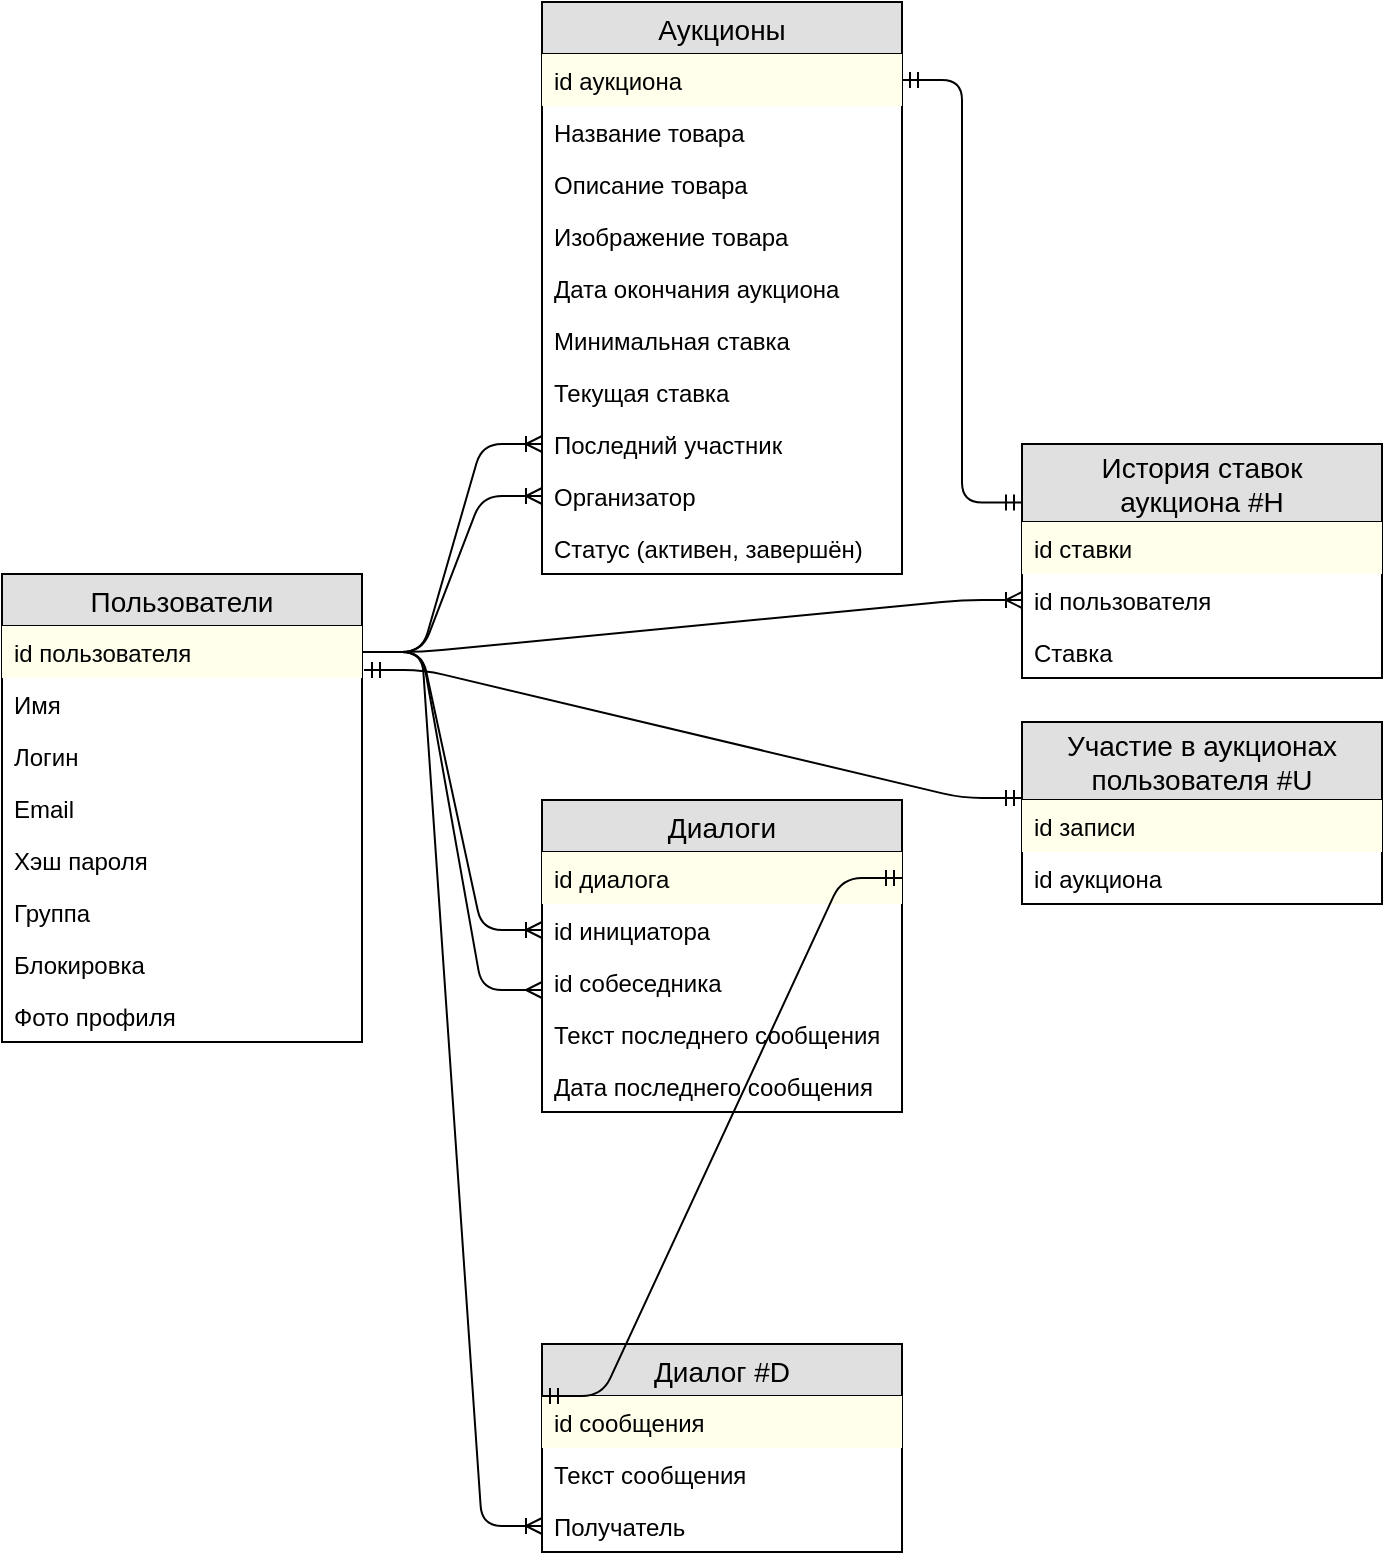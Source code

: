 <mxfile version="10.7.5" type="github"><diagram id="spe9ibWGay3tiWmR8AUw" name="Page-1"><mxGraphModel dx="1215" dy="982" grid="1" gridSize="10" guides="1" tooltips="1" connect="1" arrows="1" fold="1" page="1" pageScale="1" pageWidth="827" pageHeight="1169" math="0" shadow="0"><root><mxCell id="0"/><mxCell id="1" parent="0"/><mxCell id="jKF45xQB71UQ468tf3px-1" value="Пользователи" style="swimlane;fontStyle=0;childLayout=stackLayout;horizontal=1;startSize=26;fillColor=#e0e0e0;horizontalStack=0;resizeParent=1;resizeParentMax=0;resizeLast=0;collapsible=1;marginBottom=0;swimlaneFillColor=#ffffff;align=center;fontSize=14;" parent="1" vertex="1"><mxGeometry x="10" y="432" width="180" height="234" as="geometry"/></mxCell><mxCell id="jKF45xQB71UQ468tf3px-15" value="id пользователя" style="text;strokeColor=none;fillColor=#FFFFEB;spacingLeft=4;spacingRight=4;overflow=hidden;rotatable=0;points=[[0,0.5],[1,0.5]];portConstraint=eastwest;fontSize=12;" parent="jKF45xQB71UQ468tf3px-1" vertex="1"><mxGeometry y="26" width="180" height="26" as="geometry"/></mxCell><mxCell id="jKF45xQB71UQ468tf3px-5" value="Имя" style="text;strokeColor=none;fillColor=none;spacingLeft=4;spacingRight=4;overflow=hidden;rotatable=0;points=[[0,0.5],[1,0.5]];portConstraint=eastwest;fontSize=12;" parent="jKF45xQB71UQ468tf3px-1" vertex="1"><mxGeometry y="52" width="180" height="26" as="geometry"/></mxCell><mxCell id="jKF45xQB71UQ468tf3px-2" value="Логин" style="text;strokeColor=none;fillColor=none;spacingLeft=4;spacingRight=4;overflow=hidden;rotatable=0;points=[[0,0.5],[1,0.5]];portConstraint=eastwest;fontSize=12;" parent="jKF45xQB71UQ468tf3px-1" vertex="1"><mxGeometry y="78" width="180" height="26" as="geometry"/></mxCell><mxCell id="jKF45xQB71UQ468tf3px-3" value="Email" style="text;strokeColor=none;fillColor=none;spacingLeft=4;spacingRight=4;overflow=hidden;rotatable=0;points=[[0,0.5],[1,0.5]];portConstraint=eastwest;fontSize=12;" parent="jKF45xQB71UQ468tf3px-1" vertex="1"><mxGeometry y="104" width="180" height="26" as="geometry"/></mxCell><mxCell id="jKF45xQB71UQ468tf3px-4" value="Хэш пароля" style="text;strokeColor=none;fillColor=none;spacingLeft=4;spacingRight=4;overflow=hidden;rotatable=0;points=[[0,0.5],[1,0.5]];portConstraint=eastwest;fontSize=12;" parent="jKF45xQB71UQ468tf3px-1" vertex="1"><mxGeometry y="130" width="180" height="26" as="geometry"/></mxCell><mxCell id="jKF45xQB71UQ468tf3px-7" value="Группа" style="text;strokeColor=none;fillColor=none;spacingLeft=4;spacingRight=4;overflow=hidden;rotatable=0;points=[[0,0.5],[1,0.5]];portConstraint=eastwest;fontSize=12;" parent="jKF45xQB71UQ468tf3px-1" vertex="1"><mxGeometry y="156" width="180" height="26" as="geometry"/></mxCell><mxCell id="jQnN2qOyAH_XbBuK6EvY-1" value="Блокировка" style="text;strokeColor=none;fillColor=none;spacingLeft=4;spacingRight=4;overflow=hidden;rotatable=0;points=[[0,0.5],[1,0.5]];portConstraint=eastwest;fontSize=12;" vertex="1" parent="jKF45xQB71UQ468tf3px-1"><mxGeometry y="182" width="180" height="26" as="geometry"/></mxCell><mxCell id="jKF45xQB71UQ468tf3px-6" value="Фото профиля" style="text;strokeColor=none;fillColor=none;spacingLeft=4;spacingRight=4;overflow=hidden;rotatable=0;points=[[0,0.5],[1,0.5]];portConstraint=eastwest;fontSize=12;" parent="jKF45xQB71UQ468tf3px-1" vertex="1"><mxGeometry y="208" width="180" height="26" as="geometry"/></mxCell><mxCell id="jKF45xQB71UQ468tf3px-8" value="Диалоги" style="swimlane;fontStyle=0;childLayout=stackLayout;horizontal=1;startSize=26;fillColor=#e0e0e0;horizontalStack=0;resizeParent=1;resizeParentMax=0;resizeLast=0;collapsible=1;marginBottom=0;swimlaneFillColor=#ffffff;align=center;fontSize=14;" parent="1" vertex="1"><mxGeometry x="280" y="545" width="180" height="156" as="geometry"/></mxCell><mxCell id="jKF45xQB71UQ468tf3px-9" value="id диалога" style="text;strokeColor=none;fillColor=#FFFFEB;spacingLeft=4;spacingRight=4;overflow=hidden;rotatable=0;points=[[0,0.5],[1,0.5]];portConstraint=eastwest;fontSize=12;" parent="jKF45xQB71UQ468tf3px-8" vertex="1"><mxGeometry y="26" width="180" height="26" as="geometry"/></mxCell><mxCell id="jKF45xQB71UQ468tf3px-10" value="id инициатора" style="text;strokeColor=none;fillColor=none;spacingLeft=4;spacingRight=4;overflow=hidden;rotatable=0;points=[[0,0.5],[1,0.5]];portConstraint=eastwest;fontSize=12;" parent="jKF45xQB71UQ468tf3px-8" vertex="1"><mxGeometry y="52" width="180" height="26" as="geometry"/></mxCell><mxCell id="2buQh5qgMfqJvpQ6-ZKx-1" value="id собеседника" style="text;strokeColor=none;fillColor=none;spacingLeft=4;spacingRight=4;overflow=hidden;rotatable=0;points=[[0,0.5],[1,0.5]];portConstraint=eastwest;fontSize=12;" parent="jKF45xQB71UQ468tf3px-8" vertex="1"><mxGeometry y="78" width="180" height="26" as="geometry"/></mxCell><mxCell id="jKF45xQB71UQ468tf3px-11" value="Текст последнего сообщения" style="text;strokeColor=none;fillColor=none;spacingLeft=4;spacingRight=4;overflow=hidden;rotatable=0;points=[[0,0.5],[1,0.5]];portConstraint=eastwest;fontSize=12;" parent="jKF45xQB71UQ468tf3px-8" vertex="1"><mxGeometry y="104" width="180" height="26" as="geometry"/></mxCell><mxCell id="jQnN2qOyAH_XbBuK6EvY-6" value="Дата последнего сообщения" style="text;strokeColor=none;fillColor=none;spacingLeft=4;spacingRight=4;overflow=hidden;rotatable=0;points=[[0,0.5],[1,0.5]];portConstraint=eastwest;fontSize=12;" vertex="1" parent="jKF45xQB71UQ468tf3px-8"><mxGeometry y="130" width="180" height="26" as="geometry"/></mxCell><mxCell id="jKF45xQB71UQ468tf3px-16" value="Аукционы" style="swimlane;fontStyle=0;childLayout=stackLayout;horizontal=1;startSize=26;fillColor=#e0e0e0;horizontalStack=0;resizeParent=1;resizeParentMax=0;resizeLast=0;collapsible=1;marginBottom=0;swimlaneFillColor=#ffffff;align=center;fontSize=14;" parent="1" vertex="1"><mxGeometry x="280" y="146" width="180" height="286" as="geometry"/></mxCell><mxCell id="jKF45xQB71UQ468tf3px-17" value="id аукциона" style="text;strokeColor=none;fillColor=#FFFFEB;spacingLeft=4;spacingRight=4;overflow=hidden;rotatable=0;points=[[0,0.5],[1,0.5]];portConstraint=eastwest;fontSize=12;" parent="jKF45xQB71UQ468tf3px-16" vertex="1"><mxGeometry y="26" width="180" height="26" as="geometry"/></mxCell><mxCell id="jKF45xQB71UQ468tf3px-18" value="Название товара" style="text;strokeColor=none;fillColor=none;spacingLeft=4;spacingRight=4;overflow=hidden;rotatable=0;points=[[0,0.5],[1,0.5]];portConstraint=eastwest;fontSize=12;" parent="jKF45xQB71UQ468tf3px-16" vertex="1"><mxGeometry y="52" width="180" height="26" as="geometry"/></mxCell><mxCell id="jKF45xQB71UQ468tf3px-19" value="Описание товара" style="text;strokeColor=none;fillColor=none;spacingLeft=4;spacingRight=4;overflow=hidden;rotatable=0;points=[[0,0.5],[1,0.5]];portConstraint=eastwest;fontSize=12;" parent="jKF45xQB71UQ468tf3px-16" vertex="1"><mxGeometry y="78" width="180" height="26" as="geometry"/></mxCell><mxCell id="jKF45xQB71UQ468tf3px-20" value="Изображение товара" style="text;strokeColor=none;fillColor=none;spacingLeft=4;spacingRight=4;overflow=hidden;rotatable=0;points=[[0,0.5],[1,0.5]];portConstraint=eastwest;fontSize=12;" parent="jKF45xQB71UQ468tf3px-16" vertex="1"><mxGeometry y="104" width="180" height="26" as="geometry"/></mxCell><mxCell id="jKF45xQB71UQ468tf3px-21" value="Дата окончания аукциона" style="text;strokeColor=none;fillColor=none;spacingLeft=4;spacingRight=4;overflow=hidden;rotatable=0;points=[[0,0.5],[1,0.5]];portConstraint=eastwest;fontSize=12;" parent="jKF45xQB71UQ468tf3px-16" vertex="1"><mxGeometry y="130" width="180" height="26" as="geometry"/></mxCell><mxCell id="jKF45xQB71UQ468tf3px-22" value="Минимальная ставка" style="text;strokeColor=none;fillColor=none;spacingLeft=4;spacingRight=4;overflow=hidden;rotatable=0;points=[[0,0.5],[1,0.5]];portConstraint=eastwest;fontSize=12;" parent="jKF45xQB71UQ468tf3px-16" vertex="1"><mxGeometry y="156" width="180" height="26" as="geometry"/></mxCell><mxCell id="jKF45xQB71UQ468tf3px-24" value="Текущая ставка" style="text;strokeColor=none;fillColor=none;spacingLeft=4;spacingRight=4;overflow=hidden;rotatable=0;points=[[0,0.5],[1,0.5]];portConstraint=eastwest;fontSize=12;" parent="jKF45xQB71UQ468tf3px-16" vertex="1"><mxGeometry y="182" width="180" height="26" as="geometry"/></mxCell><mxCell id="jQnN2qOyAH_XbBuK6EvY-2" value="Последний участник" style="text;strokeColor=none;fillColor=none;spacingLeft=4;spacingRight=4;overflow=hidden;rotatable=0;points=[[0,0.5],[1,0.5]];portConstraint=eastwest;fontSize=12;" vertex="1" parent="jKF45xQB71UQ468tf3px-16"><mxGeometry y="208" width="180" height="26" as="geometry"/></mxCell><mxCell id="jKF45xQB71UQ468tf3px-23" value="Организатор" style="text;strokeColor=none;fillColor=none;spacingLeft=4;spacingRight=4;overflow=hidden;rotatable=0;points=[[0,0.5],[1,0.5]];portConstraint=eastwest;fontSize=12;" parent="jKF45xQB71UQ468tf3px-16" vertex="1"><mxGeometry y="234" width="180" height="26" as="geometry"/></mxCell><mxCell id="jQnN2qOyAH_XbBuK6EvY-3" value="Статус (активен, завершён)" style="text;strokeColor=none;fillColor=none;spacingLeft=4;spacingRight=4;overflow=hidden;rotatable=0;points=[[0,0.5],[1,0.5]];portConstraint=eastwest;fontSize=12;" vertex="1" parent="jKF45xQB71UQ468tf3px-16"><mxGeometry y="260" width="180" height="26" as="geometry"/></mxCell><mxCell id="jKF45xQB71UQ468tf3px-25" value="Диалог #D" style="swimlane;fontStyle=0;childLayout=stackLayout;horizontal=1;startSize=26;fillColor=#e0e0e0;horizontalStack=0;resizeParent=1;resizeParentMax=0;resizeLast=0;collapsible=1;marginBottom=0;swimlaneFillColor=#ffffff;align=center;fontSize=14;" parent="1" vertex="1"><mxGeometry x="280" y="817" width="180" height="104" as="geometry"/></mxCell><mxCell id="jKF45xQB71UQ468tf3px-26" value="id сообщения" style="text;strokeColor=none;fillColor=#FFFFEB;spacingLeft=4;spacingRight=4;overflow=hidden;rotatable=0;points=[[0,0.5],[1,0.5]];portConstraint=eastwest;fontSize=12;" parent="jKF45xQB71UQ468tf3px-25" vertex="1"><mxGeometry y="26" width="180" height="26" as="geometry"/></mxCell><mxCell id="jKF45xQB71UQ468tf3px-27" value="Текст сообщения" style="text;strokeColor=none;fillColor=none;spacingLeft=4;spacingRight=4;overflow=hidden;rotatable=0;points=[[0,0.5],[1,0.5]];portConstraint=eastwest;fontSize=12;" parent="jKF45xQB71UQ468tf3px-25" vertex="1"><mxGeometry y="52" width="180" height="26" as="geometry"/></mxCell><mxCell id="jKF45xQB71UQ468tf3px-28" value="Получатель" style="text;strokeColor=none;fillColor=none;spacingLeft=4;spacingRight=4;overflow=hidden;rotatable=0;points=[[0,0.5],[1,0.5]];portConstraint=eastwest;fontSize=12;" parent="jKF45xQB71UQ468tf3px-25" vertex="1"><mxGeometry y="78" width="180" height="26" as="geometry"/></mxCell><mxCell id="jKF45xQB71UQ468tf3px-33" value="История ставок&#10;аукциона #H" style="swimlane;fontStyle=0;childLayout=stackLayout;horizontal=1;startSize=39;fillColor=#e0e0e0;horizontalStack=0;resizeParent=1;resizeParentMax=0;resizeLast=0;collapsible=1;marginBottom=0;swimlaneFillColor=#ffffff;align=center;fontSize=14;" parent="1" vertex="1"><mxGeometry x="520" y="367" width="180" height="117" as="geometry"/></mxCell><mxCell id="jKF45xQB71UQ468tf3px-34" value="id ставки" style="text;strokeColor=none;fillColor=#FFFFEB;spacingLeft=4;spacingRight=4;overflow=hidden;rotatable=0;points=[[0,0.5],[1,0.5]];portConstraint=eastwest;fontSize=12;" parent="jKF45xQB71UQ468tf3px-33" vertex="1"><mxGeometry y="39" width="180" height="26" as="geometry"/></mxCell><mxCell id="jKF45xQB71UQ468tf3px-35" value="id пользователя" style="text;strokeColor=none;fillColor=none;spacingLeft=4;spacingRight=4;overflow=hidden;rotatable=0;points=[[0,0.5],[1,0.5]];portConstraint=eastwest;fontSize=12;" parent="jKF45xQB71UQ468tf3px-33" vertex="1"><mxGeometry y="65" width="180" height="26" as="geometry"/></mxCell><mxCell id="jKF45xQB71UQ468tf3px-36" value="Ставка" style="text;strokeColor=none;fillColor=none;spacingLeft=4;spacingRight=4;overflow=hidden;rotatable=0;points=[[0,0.5],[1,0.5]];portConstraint=eastwest;fontSize=12;" parent="jKF45xQB71UQ468tf3px-33" vertex="1"><mxGeometry y="91" width="180" height="26" as="geometry"/></mxCell><mxCell id="nJ7XwaffrSPxEQ3L3LLL-1" value="" style="edgeStyle=entityRelationEdgeStyle;fontSize=12;html=1;endArrow=ERmandOne;startArrow=ERmandOne;exitX=1;exitY=0.5;exitDx=0;exitDy=0;entryX=0;entryY=0.25;entryDx=0;entryDy=0;" parent="1" source="jKF45xQB71UQ468tf3px-9" target="jKF45xQB71UQ468tf3px-25" edge="1"><mxGeometry width="100" height="100" relative="1" as="geometry"><mxPoint x="520" y="700" as="sourcePoint"/><mxPoint x="620" y="600" as="targetPoint"/></mxGeometry></mxCell><mxCell id="nJ7XwaffrSPxEQ3L3LLL-3" value="" style="edgeStyle=entityRelationEdgeStyle;fontSize=12;html=1;endArrow=ERmandOne;startArrow=ERmandOne;exitX=1;exitY=0.5;exitDx=0;exitDy=0;entryX=0;entryY=0.25;entryDx=0;entryDy=0;" parent="1" source="jKF45xQB71UQ468tf3px-17" target="jKF45xQB71UQ468tf3px-33" edge="1"><mxGeometry width="100" height="100" relative="1" as="geometry"><mxPoint x="500" y="480" as="sourcePoint"/><mxPoint x="600" y="380" as="targetPoint"/></mxGeometry></mxCell><mxCell id="nJ7XwaffrSPxEQ3L3LLL-4" value="" style="edgeStyle=entityRelationEdgeStyle;fontSize=12;html=1;endArrow=ERoneToMany;exitX=1;exitY=0.5;exitDx=0;exitDy=0;entryX=0;entryY=0.5;entryDx=0;entryDy=0;" parent="1" source="jKF45xQB71UQ468tf3px-15" target="jKF45xQB71UQ468tf3px-23" edge="1"><mxGeometry width="100" height="100" relative="1" as="geometry"><mxPoint x="40" y="770" as="sourcePoint"/><mxPoint x="140" y="670" as="targetPoint"/></mxGeometry></mxCell><mxCell id="nJ7XwaffrSPxEQ3L3LLL-5" value="" style="edgeStyle=entityRelationEdgeStyle;fontSize=12;html=1;endArrow=ERoneToMany;exitX=1;exitY=0.5;exitDx=0;exitDy=0;entryX=0;entryY=0.5;entryDx=0;entryDy=0;" parent="1" source="jKF45xQB71UQ468tf3px-15" target="jKF45xQB71UQ468tf3px-10" edge="1"><mxGeometry width="100" height="100" relative="1" as="geometry"><mxPoint x="89.833" y="600.667" as="sourcePoint"/><mxPoint x="169.833" y="783.167" as="targetPoint"/></mxGeometry></mxCell><mxCell id="nJ7XwaffrSPxEQ3L3LLL-7" value="" style="edgeStyle=entityRelationEdgeStyle;fontSize=12;html=1;endArrow=ERoneToMany;exitX=1;exitY=0.5;exitDx=0;exitDy=0;entryX=0;entryY=0.5;entryDx=0;entryDy=0;" parent="1" source="jKF45xQB71UQ468tf3px-15" target="jKF45xQB71UQ468tf3px-35" edge="1"><mxGeometry width="100" height="100" relative="1" as="geometry"><mxPoint x="179.833" y="678.667" as="sourcePoint"/><mxPoint x="259.833" y="887" as="targetPoint"/></mxGeometry></mxCell><mxCell id="nJ7XwaffrSPxEQ3L3LLL-8" value="" style="edgeStyle=entityRelationEdgeStyle;fontSize=12;html=1;endArrow=ERoneToMany;exitX=1;exitY=0.5;exitDx=0;exitDy=0;entryX=0;entryY=0.5;entryDx=0;entryDy=0;" parent="1" source="jKF45xQB71UQ468tf3px-15" target="jKF45xQB71UQ468tf3px-28" edge="1"><mxGeometry width="100" height="100" relative="1" as="geometry"><mxPoint x="89.833" y="736.667" as="sourcePoint"/><mxPoint x="389.833" y="803.333" as="targetPoint"/></mxGeometry></mxCell><mxCell id="PR8ihd4K7UKtFWAMVzRt-1" value="" style="edgeStyle=entityRelationEdgeStyle;fontSize=12;html=1;endArrow=ERmany;exitX=1;exitY=0.5;exitDx=0;exitDy=0;entryX=0;entryY=0.654;entryDx=0;entryDy=0;entryPerimeter=0;" parent="1" source="jKF45xQB71UQ468tf3px-15" target="2buQh5qgMfqJvpQ6-ZKx-1" edge="1"><mxGeometry width="100" height="100" relative="1" as="geometry"><mxPoint x="60" y="790" as="sourcePoint"/><mxPoint x="160" y="690" as="targetPoint"/></mxGeometry></mxCell><mxCell id="jQnN2qOyAH_XbBuK6EvY-5" value="" style="edgeStyle=entityRelationEdgeStyle;fontSize=12;html=1;endArrow=ERoneToMany;exitX=1;exitY=0.5;exitDx=0;exitDy=0;entryX=0;entryY=0.5;entryDx=0;entryDy=0;" edge="1" parent="1" source="jKF45xQB71UQ468tf3px-15" target="jQnN2qOyAH_XbBuK6EvY-2"><mxGeometry width="100" height="100" relative="1" as="geometry"><mxPoint x="200" y="481" as="sourcePoint"/><mxPoint x="220" y="370" as="targetPoint"/></mxGeometry></mxCell><mxCell id="jQnN2qOyAH_XbBuK6EvY-16" value="Участие в аукционах&#10;пользователя #U" style="swimlane;fontStyle=0;childLayout=stackLayout;horizontal=1;startSize=39;fillColor=#e0e0e0;horizontalStack=0;resizeParent=1;resizeParentMax=0;resizeLast=0;collapsible=1;marginBottom=0;swimlaneFillColor=#ffffff;align=center;fontSize=14;" vertex="1" parent="1"><mxGeometry x="520" y="506" width="180" height="91" as="geometry"/></mxCell><mxCell id="jQnN2qOyAH_XbBuK6EvY-17" value="id записи" style="text;strokeColor=none;fillColor=#FFFFEB;spacingLeft=4;spacingRight=4;overflow=hidden;rotatable=0;points=[[0,0.5],[1,0.5]];portConstraint=eastwest;fontSize=12;" vertex="1" parent="jQnN2qOyAH_XbBuK6EvY-16"><mxGeometry y="39" width="180" height="26" as="geometry"/></mxCell><mxCell id="jQnN2qOyAH_XbBuK6EvY-18" value="id аукциона" style="text;strokeColor=none;fillColor=none;spacingLeft=4;spacingRight=4;overflow=hidden;rotatable=0;points=[[0,0.5],[1,0.5]];portConstraint=eastwest;fontSize=12;" vertex="1" parent="jQnN2qOyAH_XbBuK6EvY-16"><mxGeometry y="65" width="180" height="26" as="geometry"/></mxCell><mxCell id="jQnN2qOyAH_XbBuK6EvY-21" value="" style="edgeStyle=entityRelationEdgeStyle;fontSize=12;html=1;endArrow=ERmandOne;startArrow=ERmandOne;" edge="1" parent="1"><mxGeometry width="100" height="100" relative="1" as="geometry"><mxPoint x="191" y="480" as="sourcePoint"/><mxPoint x="520" y="544" as="targetPoint"/></mxGeometry></mxCell></root></mxGraphModel></diagram></mxfile>